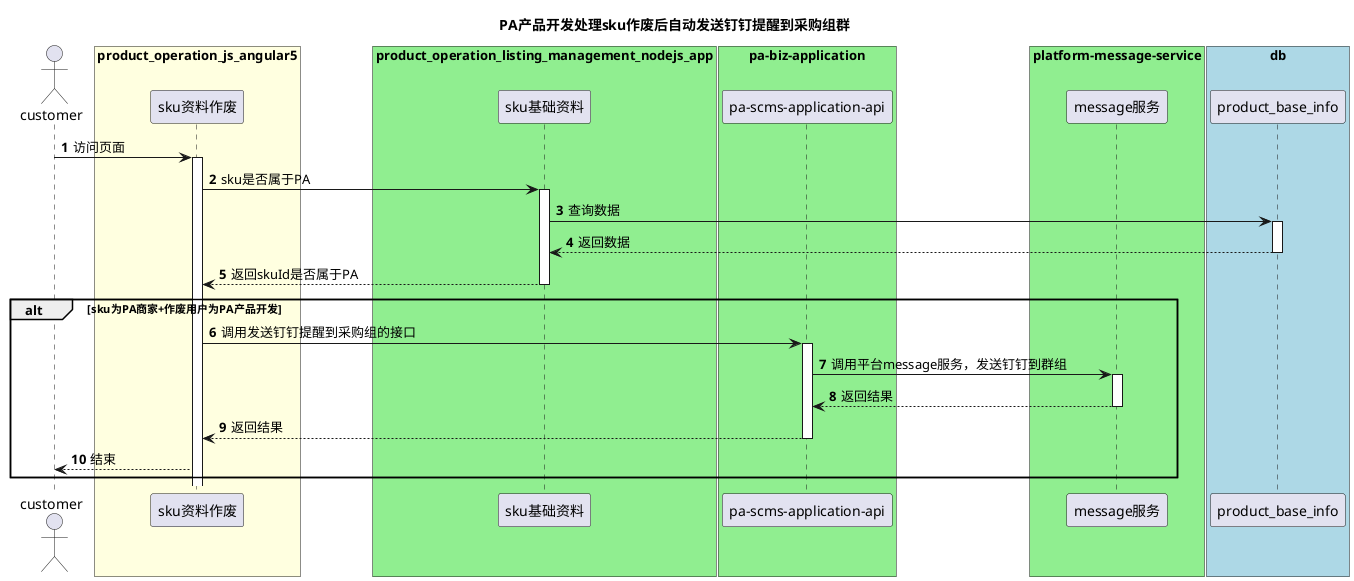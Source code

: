 @startuml
title PA产品开发处理sku作废后自动发送钉钉提醒到采购组群
autonumber

actor "customer" as customer


box "product_operation_js_angular5" #lightYellow
participant "sku资料作废" as p1
end box

box "product_operation_listing_management_nodejs_app" #lightGreen
participant "sku基础资料" as n1
end box

box "pa-biz-application" #lightGreen
participant "pa-scms-application-api" as app1
end box

box "platform-message-service" #lightGreen
participant "message服务" as app2
end box

box "db" #lightBlue
participant "product_base_info" as db
end box

customer -> p1 : 访问页面
activate p1
p1 -> n1 : sku是否属于PA
activate n1
n1 -> db : 查询数据
activate db
db --> n1 : 返回数据
deactivate db
n1 --> p1 :  返回skuId是否属于PA
deactivate n1

alt sku为PA商家+作废用户为PA产品开发
p1 -> app1 : 调用发送钉钉提醒到采购组的接口
activate app1
app1 -> app2 : 调用平台message服务，发送钉钉到群组
activate app2
app2 --> app1 : 返回结果
deactivate app2
app1 --> p1 : 返回结果
deactivate app1
p1 --> customer : 结束
end


@enduml